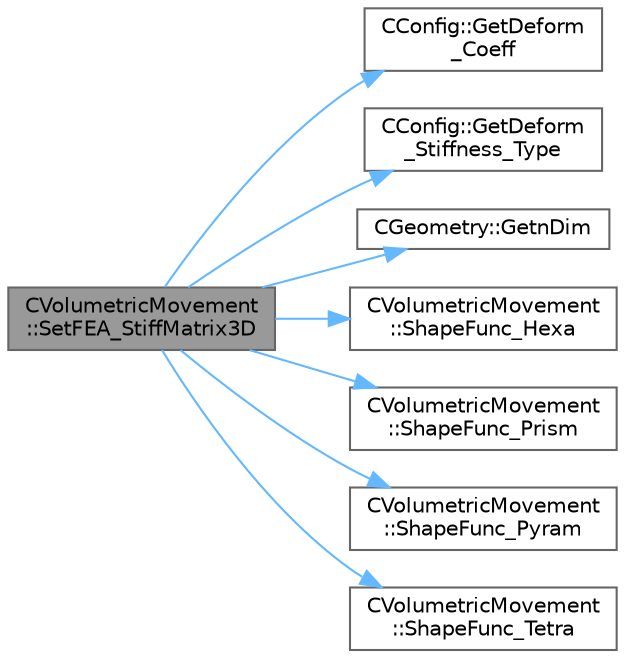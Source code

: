 digraph "CVolumetricMovement::SetFEA_StiffMatrix3D"
{
 // LATEX_PDF_SIZE
  bgcolor="transparent";
  edge [fontname=Helvetica,fontsize=10,labelfontname=Helvetica,labelfontsize=10];
  node [fontname=Helvetica,fontsize=10,shape=box,height=0.2,width=0.4];
  rankdir="LR";
  Node1 [id="Node000001",label="CVolumetricMovement\l::SetFEA_StiffMatrix3D",height=0.2,width=0.4,color="gray40", fillcolor="grey60", style="filled", fontcolor="black",tooltip="Build the stiffness matrix for a 3-D hexahedron element. The result will be placed in StiffMatrix_Ele..."];
  Node1 -> Node2 [id="edge1_Node000001_Node000002",color="steelblue1",style="solid",tooltip=" "];
  Node2 [id="Node000002",label="CConfig::GetDeform\l_Coeff",height=0.2,width=0.4,color="grey40", fillcolor="white", style="filled",URL="$classCConfig.html#a2a8dcf2e0b924dd239795ca0310a29fd",tooltip="Get factor to multiply smallest volume for deform tolerance."];
  Node1 -> Node3 [id="edge2_Node000001_Node000003",color="steelblue1",style="solid",tooltip=" "];
  Node3 [id="Node000003",label="CConfig::GetDeform\l_Stiffness_Type",height=0.2,width=0.4,color="grey40", fillcolor="white", style="filled",URL="$classCConfig.html#ab62038a9661de64bfe3cf8c19eeb773a",tooltip="Get the type of stiffness to impose for FEA mesh deformation."];
  Node1 -> Node4 [id="edge3_Node000001_Node000004",color="steelblue1",style="solid",tooltip=" "];
  Node4 [id="Node000004",label="CGeometry::GetnDim",height=0.2,width=0.4,color="grey40", fillcolor="white", style="filled",URL="$classCGeometry.html#ace7f7fe876f629f5bd5f92d4805a1a4b",tooltip="Get number of coordinates."];
  Node1 -> Node5 [id="edge4_Node000001_Node000005",color="steelblue1",style="solid",tooltip=" "];
  Node5 [id="Node000005",label="CVolumetricMovement\l::ShapeFunc_Hexa",height=0.2,width=0.4,color="grey40", fillcolor="white", style="filled",URL="$classCVolumetricMovement.html#a124ed1d2c27cde5c2f7e773a5041deb9",tooltip="Shape functions and derivative of the shape functions."];
  Node1 -> Node6 [id="edge5_Node000001_Node000006",color="steelblue1",style="solid",tooltip=" "];
  Node6 [id="Node000006",label="CVolumetricMovement\l::ShapeFunc_Prism",height=0.2,width=0.4,color="grey40", fillcolor="white", style="filled",URL="$classCVolumetricMovement.html#a9c956febf1bd3cb4d0954afd83f9b16d",tooltip="Shape functions and derivative of the shape functions."];
  Node1 -> Node7 [id="edge6_Node000001_Node000007",color="steelblue1",style="solid",tooltip=" "];
  Node7 [id="Node000007",label="CVolumetricMovement\l::ShapeFunc_Pyram",height=0.2,width=0.4,color="grey40", fillcolor="white", style="filled",URL="$classCVolumetricMovement.html#ac942e1fa02b2906da94535ba22a1b7ec",tooltip="Shape functions and derivative of the shape functions."];
  Node1 -> Node8 [id="edge7_Node000001_Node000008",color="steelblue1",style="solid",tooltip=" "];
  Node8 [id="Node000008",label="CVolumetricMovement\l::ShapeFunc_Tetra",height=0.2,width=0.4,color="grey40", fillcolor="white", style="filled",URL="$classCVolumetricMovement.html#a2a4870ca67ac78a1f78ce213ab9bc305",tooltip="Shape functions and derivative of the shape functions."];
}
